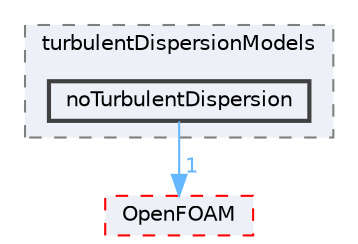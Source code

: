 digraph "src/phaseSystemModels/twoPhaseEuler/twoPhaseSystem/interfacialModels/turbulentDispersionModels/noTurbulentDispersion"
{
 // LATEX_PDF_SIZE
  bgcolor="transparent";
  edge [fontname=Helvetica,fontsize=10,labelfontname=Helvetica,labelfontsize=10];
  node [fontname=Helvetica,fontsize=10,shape=box,height=0.2,width=0.4];
  compound=true
  subgraph clusterdir_db1b9195ef191fc714fd27cb4cadb3fa {
    graph [ bgcolor="#edf0f7", pencolor="grey50", label="turbulentDispersionModels", fontname=Helvetica,fontsize=10 style="filled,dashed", URL="dir_db1b9195ef191fc714fd27cb4cadb3fa.html",tooltip=""]
  dir_c77e6aeed1d12c3230348bfbd99a5123 [label="noTurbulentDispersion", fillcolor="#edf0f7", color="grey25", style="filled,bold", URL="dir_c77e6aeed1d12c3230348bfbd99a5123.html",tooltip=""];
  }
  dir_c5473ff19b20e6ec4dfe5c310b3778a8 [label="OpenFOAM", fillcolor="#edf0f7", color="red", style="filled,dashed", URL="dir_c5473ff19b20e6ec4dfe5c310b3778a8.html",tooltip=""];
  dir_c77e6aeed1d12c3230348bfbd99a5123->dir_c5473ff19b20e6ec4dfe5c310b3778a8 [headlabel="1", labeldistance=1.5 headhref="dir_002608_002695.html" href="dir_002608_002695.html" color="steelblue1" fontcolor="steelblue1"];
}
